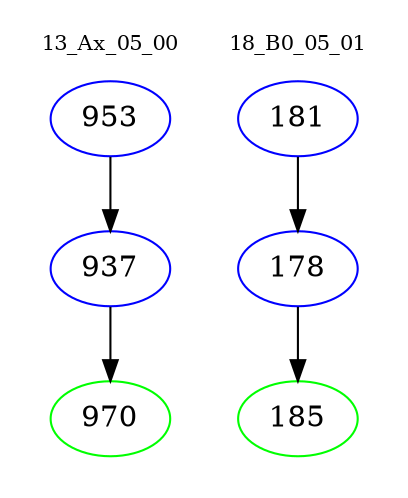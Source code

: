 digraph{
subgraph cluster_0 {
color = white
label = "13_Ax_05_00";
fontsize=10;
T0_953 [label="953", color="blue"]
T0_953 -> T0_937 [color="black"]
T0_937 [label="937", color="blue"]
T0_937 -> T0_970 [color="black"]
T0_970 [label="970", color="green"]
}
subgraph cluster_1 {
color = white
label = "18_B0_05_01";
fontsize=10;
T1_181 [label="181", color="blue"]
T1_181 -> T1_178 [color="black"]
T1_178 [label="178", color="blue"]
T1_178 -> T1_185 [color="black"]
T1_185 [label="185", color="green"]
}
}
